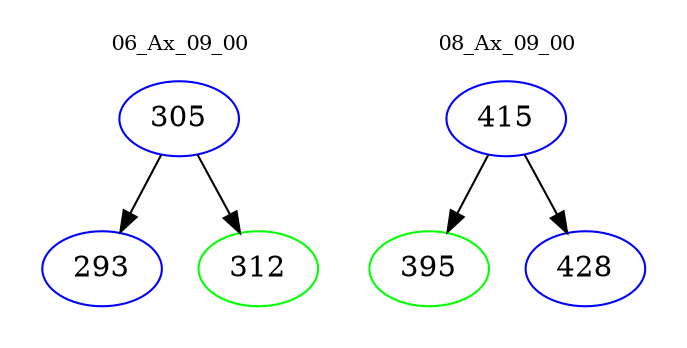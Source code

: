digraph{
subgraph cluster_0 {
color = white
label = "06_Ax_09_00";
fontsize=10;
T0_305 [label="305", color="blue"]
T0_305 -> T0_293 [color="black"]
T0_293 [label="293", color="blue"]
T0_305 -> T0_312 [color="black"]
T0_312 [label="312", color="green"]
}
subgraph cluster_1 {
color = white
label = "08_Ax_09_00";
fontsize=10;
T1_415 [label="415", color="blue"]
T1_415 -> T1_395 [color="black"]
T1_395 [label="395", color="green"]
T1_415 -> T1_428 [color="black"]
T1_428 [label="428", color="blue"]
}
}
